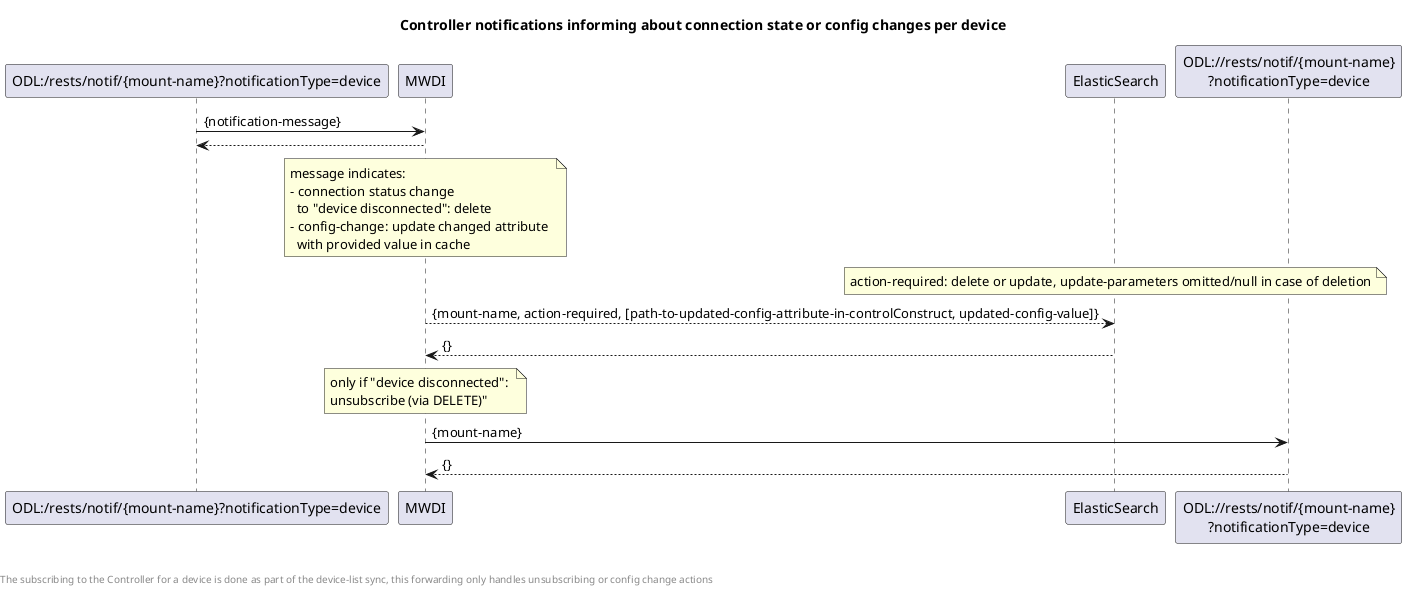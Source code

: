 @startuml
skinparam responseMessageBelowArrow true

title Controller notifications informing about connection state or config changes per device

'receive the notification
"ODL:/rests/notif/{mount-name}?notificationType=device" -> "MWDI": {notification-message}
"MWDI" --> "ODL:/rests/notif/{mount-name}?notificationType=device"

note over "MWDI": message indicates: \n- connection status change \n  to "device disconnected": delete \n- config-change: update changed attribute \n  with provided value in cache
note over "ElasticSearch": action-required: delete or update, update-parameters omitted/null in case of deletion

"MWDI" --> "ElasticSearch": {mount-name, action-required, [path-to-updated-config-attribute-in-controlConstruct, updated-config-value]}
"ElasticSearch" --> "MWDI": {}

note over "MWDI": only if "device disconnected": \nunsubscribe (via DELETE)"

"MWDI" -> "ODL://rests/notif/{mount-name}\n?notificationType=device": {mount-name}
"ODL://rests/notif/{mount-name}\n?notificationType=device" --> "MWDI": {}

left footer \n\nThe subscribing to the Controller for a device is done as part of the device-list sync, this forwarding only handles unsubscribing or config change actions

@enduml
